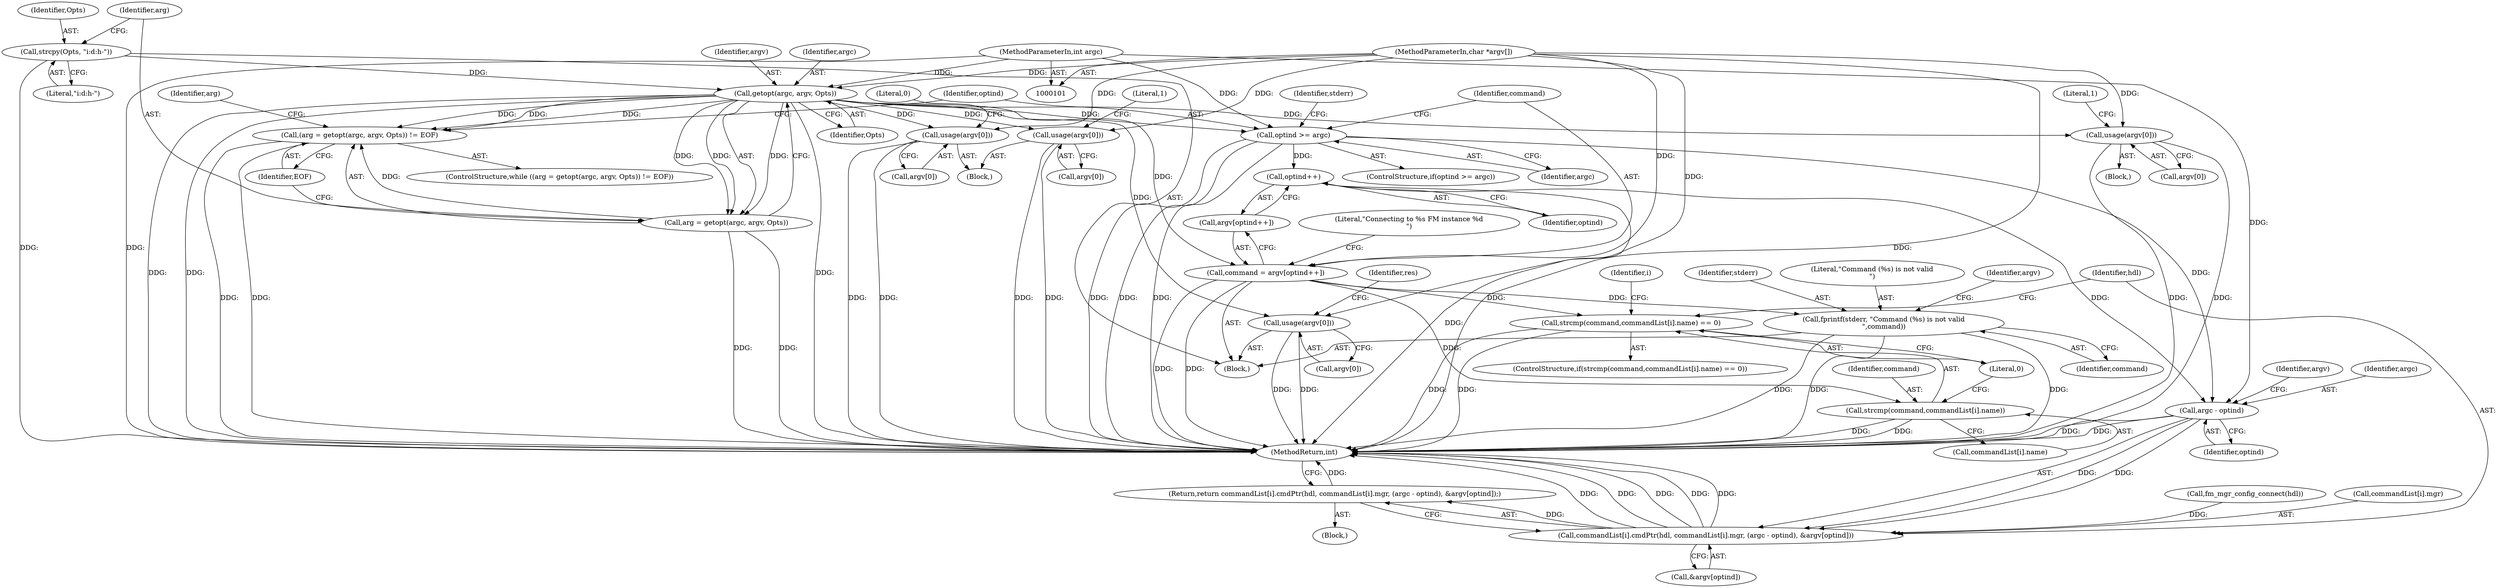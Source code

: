 digraph "0_opa-ff_c5759e7b76f5bf844be6c6641cc1b356bbc83869@API" {
"1000130" [label="(Call,getopt(argc, argv, Opts))"];
"1000102" [label="(MethodParameterIn,int argc)"];
"1000103" [label="(MethodParameterIn,char *argv[])"];
"1000123" [label="(Call,strcpy(Opts, \"i:d:h-\"))"];
"1000127" [label="(Call,(arg = getopt(argc, argv, Opts)) != EOF)"];
"1000128" [label="(Call,arg = getopt(argc, argv, Opts))"];
"1000141" [label="(Call,usage(argv[0]))"];
"1000159" [label="(Call,usage(argv[0]))"];
"1000167" [label="(Call,optind >= argc)"];
"1000185" [label="(Call,optind++)"];
"1000257" [label="(Call,argc - optind)"];
"1000250" [label="(Call,commandList[i].cmdPtr(hdl, commandList[i].mgr, (argc - optind), &argv[optind]))"];
"1000249" [label="(Return,return commandList[i].cmdPtr(hdl, commandList[i].mgr, (argc - optind), &argv[optind]);)"];
"1000174" [label="(Call,usage(argv[0]))"];
"1000181" [label="(Call,command = argv[optind++])"];
"1000239" [label="(Call,strcmp(command,commandList[i].name) == 0)"];
"1000240" [label="(Call,strcmp(command,commandList[i].name))"];
"1000264" [label="(Call,fprintf(stderr, \"Command (%s) is not valid\n\",command))"];
"1000268" [label="(Call,usage(argv[0]))"];
"1000188" [label="(Literal,\"Connecting to %s FM instance %d\n\")"];
"1000166" [label="(ControlStructure,if(optind >= argc))"];
"1000239" [label="(Call,strcmp(command,commandList[i].name) == 0)"];
"1000146" [label="(Literal,0)"];
"1000142" [label="(Call,argv[0])"];
"1000248" [label="(Block,)"];
"1000137" [label="(Identifier,arg)"];
"1000259" [label="(Identifier,optind)"];
"1000181" [label="(Call,command = argv[optind++])"];
"1000125" [label="(Literal,\"i:d:h-\")"];
"1000124" [label="(Identifier,Opts)"];
"1000251" [label="(Identifier,hdl)"];
"1000130" [label="(Call,getopt(argc, argv, Opts))"];
"1000249" [label="(Return,return commandList[i].cmdPtr(hdl, commandList[i].mgr, (argc - optind), &argv[optind]);)"];
"1000175" [label="(Call,argv[0])"];
"1000242" [label="(Call,commandList[i].name)"];
"1000258" [label="(Identifier,argc)"];
"1000266" [label="(Literal,\"Command (%s) is not valid\n\")"];
"1000168" [label="(Identifier,optind)"];
"1000127" [label="(Call,(arg = getopt(argc, argv, Opts)) != EOF)"];
"1000240" [label="(Call,strcmp(command,commandList[i].name))"];
"1000262" [label="(Identifier,argv)"];
"1000217" [label="(Call,fm_mgr_config_connect(hdl))"];
"1000270" [label="(Identifier,argv)"];
"1000172" [label="(Identifier,stderr)"];
"1000126" [label="(ControlStructure,while ((arg = getopt(argc, argv, Opts)) != EOF))"];
"1000241" [label="(Identifier,command)"];
"1000160" [label="(Call,argv[0])"];
"1000182" [label="(Identifier,command)"];
"1000183" [label="(Call,argv[optind++])"];
"1000267" [label="(Identifier,command)"];
"1000128" [label="(Call,arg = getopt(argc, argv, Opts))"];
"1000264" [label="(Call,fprintf(stderr, \"Command (%s) is not valid\n\",command))"];
"1000169" [label="(Identifier,argc)"];
"1000170" [label="(Block,)"];
"1000257" [label="(Call,argc - optind)"];
"1000238" [label="(ControlStructure,if(strcmp(command,commandList[i].name) == 0))"];
"1000283" [label="(MethodReturn,int)"];
"1000273" [label="(Identifier,res)"];
"1000103" [label="(MethodParameterIn,char *argv[])"];
"1000165" [label="(Literal,1)"];
"1000159" [label="(Call,usage(argv[0]))"];
"1000236" [label="(Identifier,i)"];
"1000131" [label="(Identifier,argc)"];
"1000174" [label="(Call,usage(argv[0]))"];
"1000269" [label="(Call,argv[0])"];
"1000132" [label="(Identifier,argv)"];
"1000133" [label="(Identifier,Opts)"];
"1000186" [label="(Identifier,optind)"];
"1000252" [label="(Call,commandList[i].mgr)"];
"1000167" [label="(Call,optind >= argc)"];
"1000250" [label="(Call,commandList[i].cmdPtr(hdl, commandList[i].mgr, (argc - optind), &argv[optind]))"];
"1000247" [label="(Literal,0)"];
"1000180" [label="(Literal,1)"];
"1000141" [label="(Call,usage(argv[0]))"];
"1000104" [label="(Block,)"];
"1000102" [label="(MethodParameterIn,int argc)"];
"1000134" [label="(Identifier,EOF)"];
"1000185" [label="(Call,optind++)"];
"1000260" [label="(Call,&argv[optind])"];
"1000265" [label="(Identifier,stderr)"];
"1000138" [label="(Block,)"];
"1000123" [label="(Call,strcpy(Opts, \"i:d:h-\"))"];
"1000268" [label="(Call,usage(argv[0]))"];
"1000129" [label="(Identifier,arg)"];
"1000130" -> "1000128"  [label="AST: "];
"1000130" -> "1000133"  [label="CFG: "];
"1000131" -> "1000130"  [label="AST: "];
"1000132" -> "1000130"  [label="AST: "];
"1000133" -> "1000130"  [label="AST: "];
"1000128" -> "1000130"  [label="CFG: "];
"1000130" -> "1000283"  [label="DDG: "];
"1000130" -> "1000283"  [label="DDG: "];
"1000130" -> "1000283"  [label="DDG: "];
"1000130" -> "1000127"  [label="DDG: "];
"1000130" -> "1000127"  [label="DDG: "];
"1000130" -> "1000127"  [label="DDG: "];
"1000130" -> "1000128"  [label="DDG: "];
"1000130" -> "1000128"  [label="DDG: "];
"1000130" -> "1000128"  [label="DDG: "];
"1000102" -> "1000130"  [label="DDG: "];
"1000103" -> "1000130"  [label="DDG: "];
"1000123" -> "1000130"  [label="DDG: "];
"1000130" -> "1000141"  [label="DDG: "];
"1000130" -> "1000159"  [label="DDG: "];
"1000130" -> "1000167"  [label="DDG: "];
"1000130" -> "1000174"  [label="DDG: "];
"1000130" -> "1000181"  [label="DDG: "];
"1000130" -> "1000268"  [label="DDG: "];
"1000102" -> "1000101"  [label="AST: "];
"1000102" -> "1000283"  [label="DDG: "];
"1000102" -> "1000167"  [label="DDG: "];
"1000102" -> "1000257"  [label="DDG: "];
"1000103" -> "1000101"  [label="AST: "];
"1000103" -> "1000283"  [label="DDG: "];
"1000103" -> "1000141"  [label="DDG: "];
"1000103" -> "1000159"  [label="DDG: "];
"1000103" -> "1000174"  [label="DDG: "];
"1000103" -> "1000181"  [label="DDG: "];
"1000103" -> "1000268"  [label="DDG: "];
"1000123" -> "1000104"  [label="AST: "];
"1000123" -> "1000125"  [label="CFG: "];
"1000124" -> "1000123"  [label="AST: "];
"1000125" -> "1000123"  [label="AST: "];
"1000129" -> "1000123"  [label="CFG: "];
"1000123" -> "1000283"  [label="DDG: "];
"1000127" -> "1000126"  [label="AST: "];
"1000127" -> "1000134"  [label="CFG: "];
"1000128" -> "1000127"  [label="AST: "];
"1000134" -> "1000127"  [label="AST: "];
"1000137" -> "1000127"  [label="CFG: "];
"1000168" -> "1000127"  [label="CFG: "];
"1000127" -> "1000283"  [label="DDG: "];
"1000127" -> "1000283"  [label="DDG: "];
"1000128" -> "1000127"  [label="DDG: "];
"1000129" -> "1000128"  [label="AST: "];
"1000134" -> "1000128"  [label="CFG: "];
"1000128" -> "1000283"  [label="DDG: "];
"1000128" -> "1000283"  [label="DDG: "];
"1000141" -> "1000138"  [label="AST: "];
"1000141" -> "1000142"  [label="CFG: "];
"1000142" -> "1000141"  [label="AST: "];
"1000146" -> "1000141"  [label="CFG: "];
"1000141" -> "1000283"  [label="DDG: "];
"1000141" -> "1000283"  [label="DDG: "];
"1000159" -> "1000138"  [label="AST: "];
"1000159" -> "1000160"  [label="CFG: "];
"1000160" -> "1000159"  [label="AST: "];
"1000165" -> "1000159"  [label="CFG: "];
"1000159" -> "1000283"  [label="DDG: "];
"1000159" -> "1000283"  [label="DDG: "];
"1000167" -> "1000166"  [label="AST: "];
"1000167" -> "1000169"  [label="CFG: "];
"1000168" -> "1000167"  [label="AST: "];
"1000169" -> "1000167"  [label="AST: "];
"1000172" -> "1000167"  [label="CFG: "];
"1000182" -> "1000167"  [label="CFG: "];
"1000167" -> "1000283"  [label="DDG: "];
"1000167" -> "1000283"  [label="DDG: "];
"1000167" -> "1000283"  [label="DDG: "];
"1000167" -> "1000185"  [label="DDG: "];
"1000167" -> "1000257"  [label="DDG: "];
"1000185" -> "1000183"  [label="AST: "];
"1000185" -> "1000186"  [label="CFG: "];
"1000186" -> "1000185"  [label="AST: "];
"1000183" -> "1000185"  [label="CFG: "];
"1000185" -> "1000283"  [label="DDG: "];
"1000185" -> "1000257"  [label="DDG: "];
"1000257" -> "1000250"  [label="AST: "];
"1000257" -> "1000259"  [label="CFG: "];
"1000258" -> "1000257"  [label="AST: "];
"1000259" -> "1000257"  [label="AST: "];
"1000262" -> "1000257"  [label="CFG: "];
"1000257" -> "1000283"  [label="DDG: "];
"1000257" -> "1000283"  [label="DDG: "];
"1000257" -> "1000250"  [label="DDG: "];
"1000257" -> "1000250"  [label="DDG: "];
"1000250" -> "1000249"  [label="AST: "];
"1000250" -> "1000260"  [label="CFG: "];
"1000251" -> "1000250"  [label="AST: "];
"1000252" -> "1000250"  [label="AST: "];
"1000260" -> "1000250"  [label="AST: "];
"1000249" -> "1000250"  [label="CFG: "];
"1000250" -> "1000283"  [label="DDG: "];
"1000250" -> "1000283"  [label="DDG: "];
"1000250" -> "1000283"  [label="DDG: "];
"1000250" -> "1000283"  [label="DDG: "];
"1000250" -> "1000283"  [label="DDG: "];
"1000250" -> "1000249"  [label="DDG: "];
"1000217" -> "1000250"  [label="DDG: "];
"1000249" -> "1000248"  [label="AST: "];
"1000283" -> "1000249"  [label="CFG: "];
"1000249" -> "1000283"  [label="DDG: "];
"1000174" -> "1000170"  [label="AST: "];
"1000174" -> "1000175"  [label="CFG: "];
"1000175" -> "1000174"  [label="AST: "];
"1000180" -> "1000174"  [label="CFG: "];
"1000174" -> "1000283"  [label="DDG: "];
"1000174" -> "1000283"  [label="DDG: "];
"1000181" -> "1000104"  [label="AST: "];
"1000181" -> "1000183"  [label="CFG: "];
"1000182" -> "1000181"  [label="AST: "];
"1000183" -> "1000181"  [label="AST: "];
"1000188" -> "1000181"  [label="CFG: "];
"1000181" -> "1000283"  [label="DDG: "];
"1000181" -> "1000283"  [label="DDG: "];
"1000181" -> "1000239"  [label="DDG: "];
"1000181" -> "1000240"  [label="DDG: "];
"1000181" -> "1000264"  [label="DDG: "];
"1000239" -> "1000238"  [label="AST: "];
"1000239" -> "1000247"  [label="CFG: "];
"1000240" -> "1000239"  [label="AST: "];
"1000247" -> "1000239"  [label="AST: "];
"1000251" -> "1000239"  [label="CFG: "];
"1000236" -> "1000239"  [label="CFG: "];
"1000239" -> "1000283"  [label="DDG: "];
"1000239" -> "1000283"  [label="DDG: "];
"1000240" -> "1000242"  [label="CFG: "];
"1000241" -> "1000240"  [label="AST: "];
"1000242" -> "1000240"  [label="AST: "];
"1000247" -> "1000240"  [label="CFG: "];
"1000240" -> "1000283"  [label="DDG: "];
"1000240" -> "1000283"  [label="DDG: "];
"1000264" -> "1000104"  [label="AST: "];
"1000264" -> "1000267"  [label="CFG: "];
"1000265" -> "1000264"  [label="AST: "];
"1000266" -> "1000264"  [label="AST: "];
"1000267" -> "1000264"  [label="AST: "];
"1000270" -> "1000264"  [label="CFG: "];
"1000264" -> "1000283"  [label="DDG: "];
"1000264" -> "1000283"  [label="DDG: "];
"1000264" -> "1000283"  [label="DDG: "];
"1000268" -> "1000104"  [label="AST: "];
"1000268" -> "1000269"  [label="CFG: "];
"1000269" -> "1000268"  [label="AST: "];
"1000273" -> "1000268"  [label="CFG: "];
"1000268" -> "1000283"  [label="DDG: "];
"1000268" -> "1000283"  [label="DDG: "];
}
